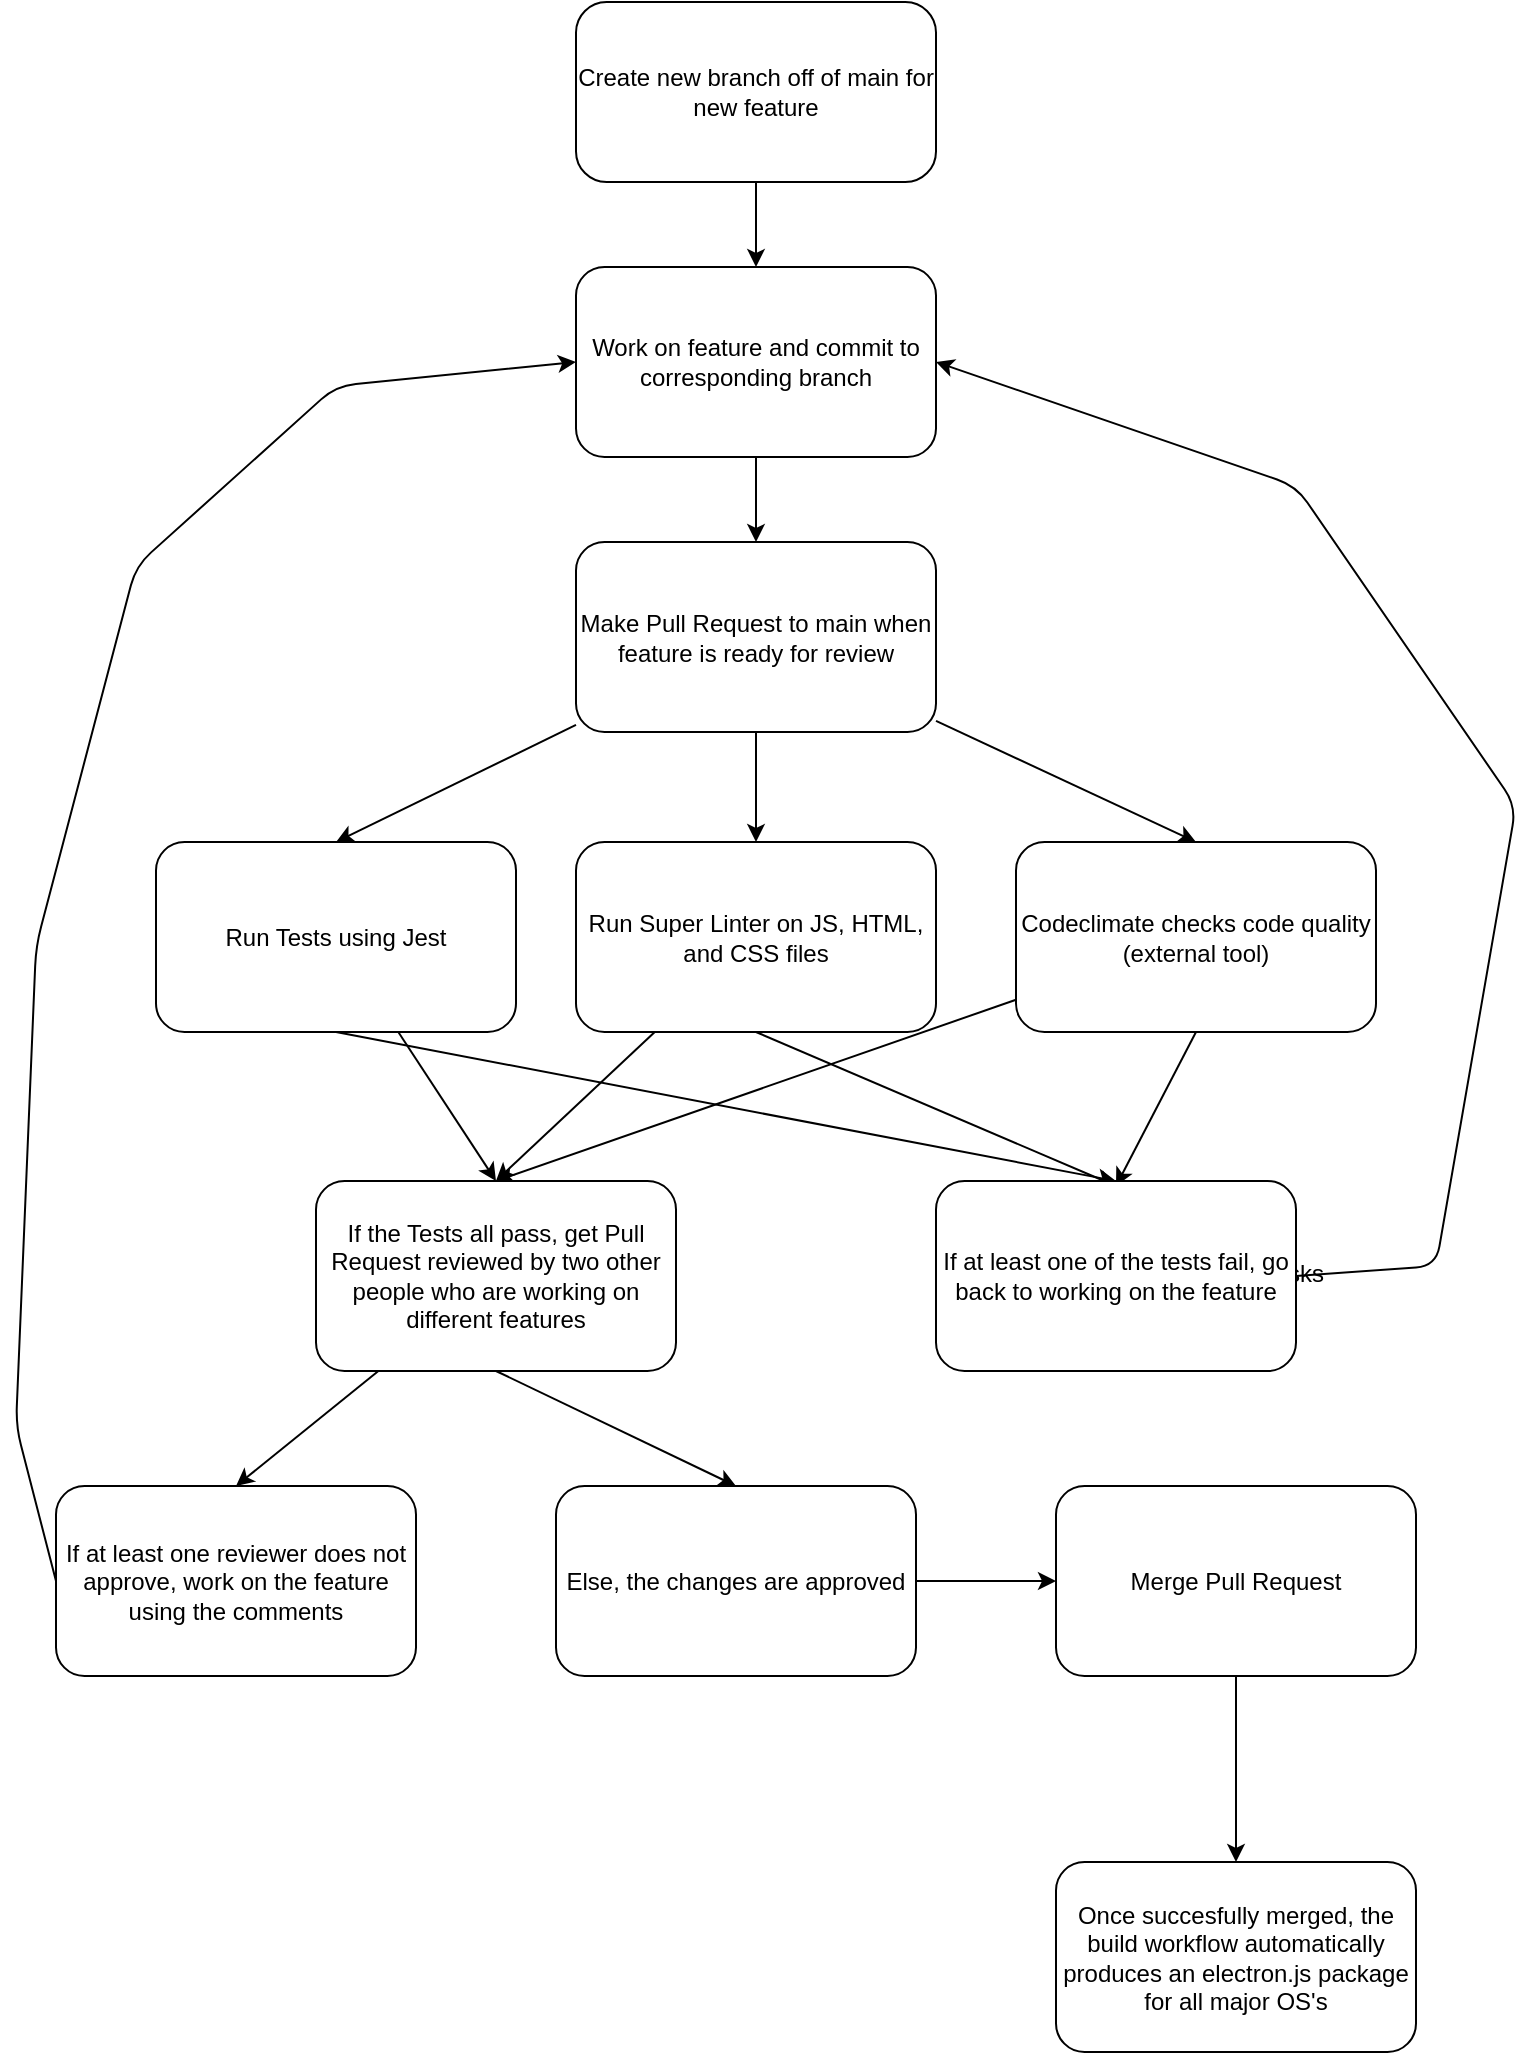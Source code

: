 <mxfile>
    <diagram id="JgTl3Ha2xzWxtXQkMg6l" name="Page-1">
        <mxGraphModel dx="1018" dy="537" grid="1" gridSize="10" guides="1" tooltips="1" connect="1" arrows="1" fold="1" page="1" pageScale="1" pageWidth="850" pageHeight="1100" background="#ffffff" math="0" shadow="0">
            <root>
                <mxCell id="0"/>
                <mxCell id="1" parent="0"/>
                <mxCell id="10" style="edgeStyle=none;html=1;" parent="1" source="2" target="3" edge="1">
                    <mxGeometry relative="1" as="geometry"/>
                </mxCell>
                <mxCell id="2" value="Create new branch off of main for new feature" style="rounded=1;whiteSpace=wrap;html=1;arcSize=17;" parent="1" vertex="1">
                    <mxGeometry x="330" y="20" width="180" height="90" as="geometry"/>
                </mxCell>
                <mxCell id="11" style="edgeStyle=none;html=1;" parent="1" source="3" target="7" edge="1">
                    <mxGeometry relative="1" as="geometry"/>
                </mxCell>
                <mxCell id="3" value="Work on feature and commit to corresponding branch" style="rounded=1;whiteSpace=wrap;html=1;" parent="1" vertex="1">
                    <mxGeometry x="330" y="152.5" width="180" height="95" as="geometry"/>
                </mxCell>
                <mxCell id="20" style="edgeStyle=none;html=1;entryX=0.5;entryY=0;entryDx=0;entryDy=0;" parent="1" source="7" target="18" edge="1">
                    <mxGeometry relative="1" as="geometry"/>
                </mxCell>
                <mxCell id="21" style="edgeStyle=none;html=1;entryX=0.5;entryY=0;entryDx=0;entryDy=0;" parent="1" source="7" target="19" edge="1">
                    <mxGeometry relative="1" as="geometry"/>
                </mxCell>
                <mxCell id="22" style="edgeStyle=none;html=1;entryX=0.5;entryY=0;entryDx=0;entryDy=0;" parent="1" source="7" target="17" edge="1">
                    <mxGeometry relative="1" as="geometry"/>
                </mxCell>
                <mxCell id="7" value="Make Pull Request to main when feature is ready for review" style="rounded=1;whiteSpace=wrap;html=1;" parent="1" vertex="1">
                    <mxGeometry x="330" y="290" width="180" height="95" as="geometry"/>
                </mxCell>
                <mxCell id="28" style="edgeStyle=none;html=1;entryX=0.5;entryY=0;entryDx=0;entryDy=0;" parent="1" source="17" target="24" edge="1">
                    <mxGeometry relative="1" as="geometry"/>
                </mxCell>
                <mxCell id="42" style="edgeStyle=none;html=1;exitX=0.5;exitY=1;exitDx=0;exitDy=0;" parent="1" source="17" edge="1">
                    <mxGeometry relative="1" as="geometry">
                        <mxPoint x="600" y="612" as="targetPoint"/>
                    </mxGeometry>
                </mxCell>
                <mxCell id="17" value="Codeclimate checks code quality (external tool)" style="rounded=1;whiteSpace=wrap;html=1;" parent="1" vertex="1">
                    <mxGeometry x="550" y="440" width="180" height="95" as="geometry"/>
                </mxCell>
                <mxCell id="31" style="edgeStyle=none;html=1;entryX=0.5;entryY=0;entryDx=0;entryDy=0;" parent="1" source="18" target="24" edge="1">
                    <mxGeometry relative="1" as="geometry"/>
                </mxCell>
                <mxCell id="40" style="edgeStyle=none;html=1;exitX=0.5;exitY=1;exitDx=0;exitDy=0;entryX=0.5;entryY=0;entryDx=0;entryDy=0;" parent="1" source="18" target="38" edge="1">
                    <mxGeometry relative="1" as="geometry"/>
                </mxCell>
                <mxCell id="18" value="Run Tests using Jest" style="rounded=1;whiteSpace=wrap;html=1;" parent="1" vertex="1">
                    <mxGeometry x="120" y="440" width="180" height="95" as="geometry"/>
                </mxCell>
                <mxCell id="29" style="edgeStyle=none;html=1;entryX=0.5;entryY=0;entryDx=0;entryDy=0;" parent="1" source="19" target="24" edge="1">
                    <mxGeometry relative="1" as="geometry">
                        <mxPoint x="420" y="610" as="targetPoint"/>
                    </mxGeometry>
                </mxCell>
                <mxCell id="41" style="edgeStyle=none;html=1;exitX=0.5;exitY=1;exitDx=0;exitDy=0;" parent="1" source="19" edge="1">
                    <mxGeometry relative="1" as="geometry">
                        <mxPoint x="600" y="612" as="targetPoint"/>
                    </mxGeometry>
                </mxCell>
                <mxCell id="19" value="Run Super Linter on JS, HTML, and CSS files" style="rounded=1;whiteSpace=wrap;html=1;" parent="1" vertex="1">
                    <mxGeometry x="330" y="440" width="180" height="95" as="geometry"/>
                </mxCell>
                <mxCell id="44" style="edgeStyle=none;html=1;entryX=0.5;entryY=0;entryDx=0;entryDy=0;" parent="1" source="24" target="43" edge="1">
                    <mxGeometry relative="1" as="geometry"/>
                </mxCell>
                <mxCell id="47" style="edgeStyle=none;html=1;exitX=0.5;exitY=1;exitDx=0;exitDy=0;entryX=0.5;entryY=0;entryDx=0;entryDy=0;" parent="1" source="24" target="46" edge="1">
                    <mxGeometry relative="1" as="geometry"/>
                </mxCell>
                <mxCell id="24" value="If the Tests all pass, get Pull Request reviewed by two other people who are working on different features" style="rounded=1;whiteSpace=wrap;html=1;" parent="1" vertex="1">
                    <mxGeometry x="200" y="609.5" width="180" height="95" as="geometry"/>
                </mxCell>
                <mxCell id="50" style="edgeStyle=none;html=1;entryX=0.5;entryY=0;entryDx=0;entryDy=0;" edge="1" parent="1" source="34" target="49">
                    <mxGeometry relative="1" as="geometry"/>
                </mxCell>
                <mxCell id="34" value="Merge Pull Request" style="rounded=1;whiteSpace=wrap;html=1;" parent="1" vertex="1">
                    <mxGeometry x="570" y="762" width="180" height="95" as="geometry"/>
                </mxCell>
                <mxCell id="36" value="add-tasks" style="text;whiteSpace=wrap;html=1;" parent="1" vertex="1">
                    <mxGeometry x="650" y="642" width="80" height="30" as="geometry"/>
                </mxCell>
                <mxCell id="37" value="add-tasks" style="text;whiteSpace=wrap;html=1;" parent="1" vertex="1">
                    <mxGeometry x="610" y="672" width="80" height="30" as="geometry"/>
                </mxCell>
                <mxCell id="39" style="edgeStyle=none;html=1;exitX=1;exitY=0.5;exitDx=0;exitDy=0;entryX=1;entryY=0.5;entryDx=0;entryDy=0;" parent="1" source="38" target="3" edge="1">
                    <mxGeometry relative="1" as="geometry">
                        <Array as="points">
                            <mxPoint x="760" y="652"/>
                            <mxPoint x="800" y="422"/>
                            <mxPoint x="690" y="262"/>
                        </Array>
                    </mxGeometry>
                </mxCell>
                <mxCell id="38" value="If at least one of the tests fail, go back to working on the feature" style="rounded=1;whiteSpace=wrap;html=1;" parent="1" vertex="1">
                    <mxGeometry x="510" y="609.5" width="180" height="95" as="geometry"/>
                </mxCell>
                <mxCell id="45" style="edgeStyle=none;html=1;exitX=0;exitY=0.5;exitDx=0;exitDy=0;entryX=0;entryY=0.5;entryDx=0;entryDy=0;" parent="1" source="43" target="3" edge="1">
                    <mxGeometry relative="1" as="geometry">
                        <Array as="points">
                            <mxPoint x="50" y="732"/>
                            <mxPoint x="60" y="492"/>
                            <mxPoint x="110" y="302"/>
                            <mxPoint x="210" y="212"/>
                        </Array>
                    </mxGeometry>
                </mxCell>
                <mxCell id="43" value="If at least one reviewer does not approve, work on the feature using the comments" style="rounded=1;whiteSpace=wrap;html=1;" parent="1" vertex="1">
                    <mxGeometry x="70" y="762" width="180" height="95" as="geometry"/>
                </mxCell>
                <mxCell id="48" style="edgeStyle=none;html=1;exitX=1;exitY=0.5;exitDx=0;exitDy=0;entryX=0;entryY=0.5;entryDx=0;entryDy=0;" parent="1" source="46" target="34" edge="1">
                    <mxGeometry relative="1" as="geometry"/>
                </mxCell>
                <mxCell id="46" value="Else, the changes are approved" style="rounded=1;whiteSpace=wrap;html=1;" parent="1" vertex="1">
                    <mxGeometry x="320" y="762" width="180" height="95" as="geometry"/>
                </mxCell>
                <mxCell id="49" value="Once succesfully merged, the build workflow automatically produces an electron.js package for all major OS's" style="rounded=1;whiteSpace=wrap;html=1;" vertex="1" parent="1">
                    <mxGeometry x="570" y="950" width="180" height="95" as="geometry"/>
                </mxCell>
            </root>
        </mxGraphModel>
    </diagram>
</mxfile>
